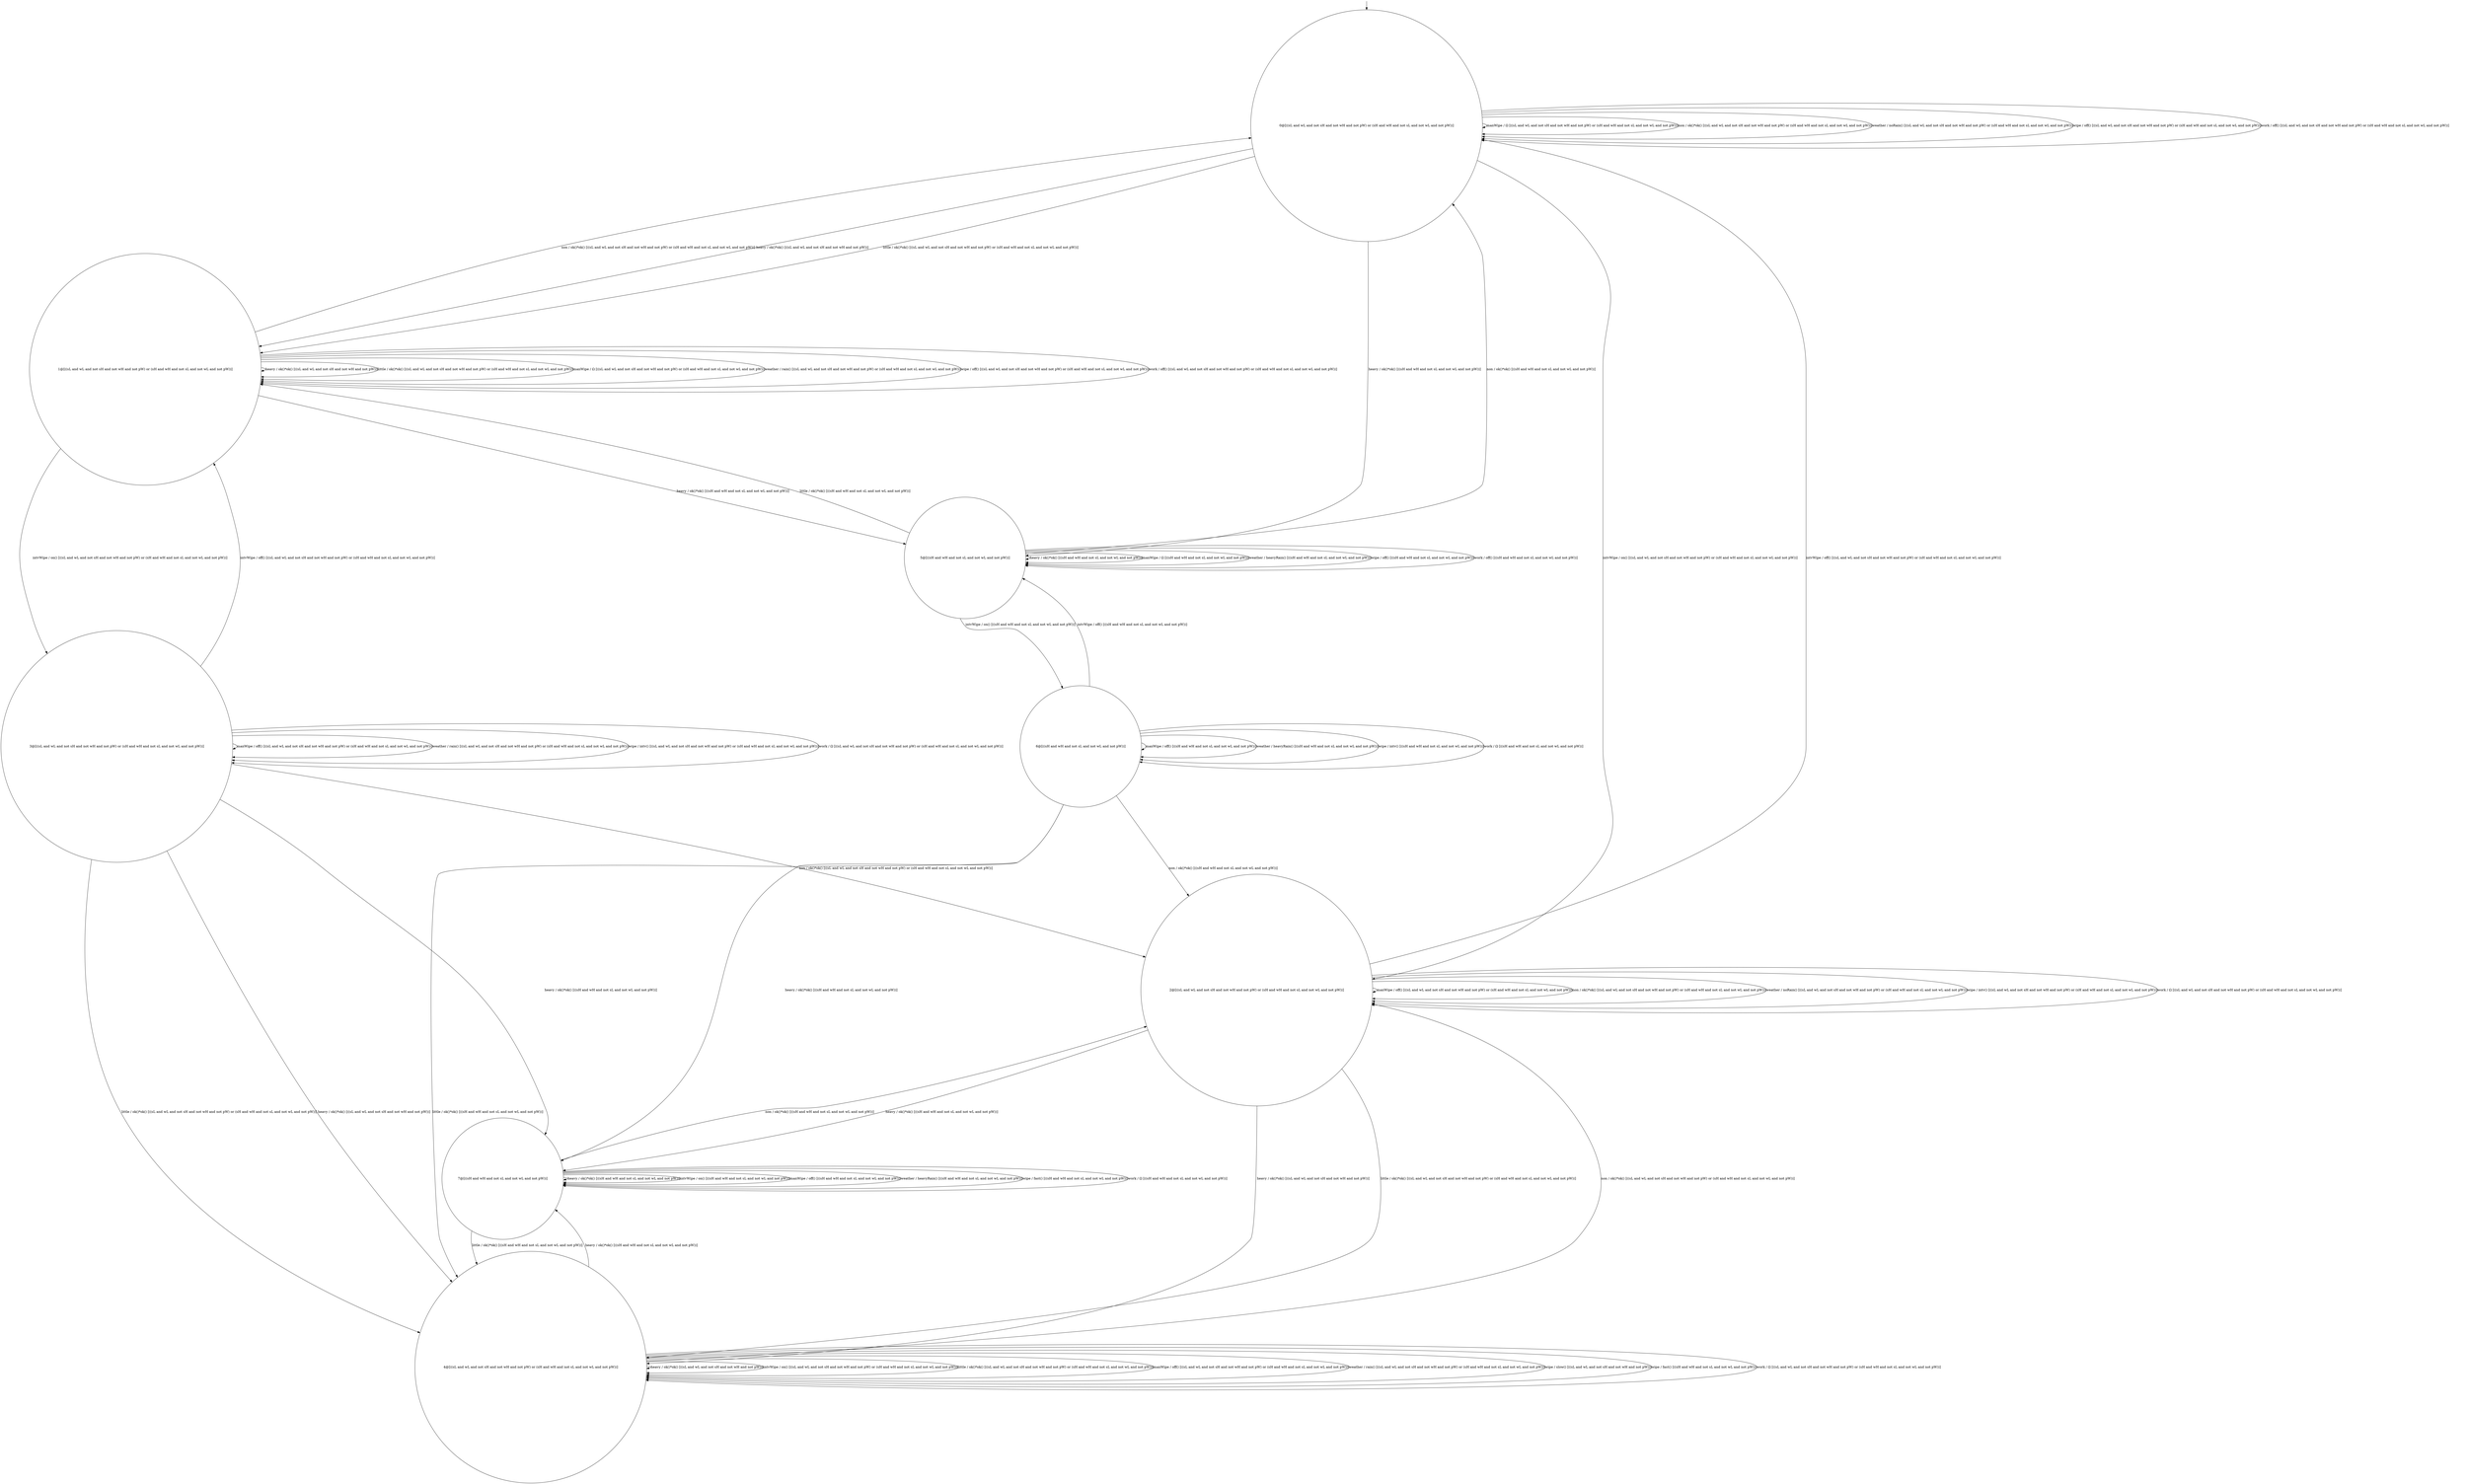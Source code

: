 digraph g {
	edge [lblstyle="above, sloped"];
	s0 [shape="circle" label="0@[((sL and wL and not sH and not wH and not pW) or (sH and wH and not sL and not wL and not pW))]"];
	s1 [shape="circle" label="1@[((sL and wL and not sH and not wH and not pW) or (sH and wH and not sL and not wL and not pW))]"];
	s2 [shape="circle" label="2@[((sL and wL and not sH and not wH and not pW) or (sH and wH and not sL and not wL and not pW))]"];
	s3 [shape="circle" label="3@[((sL and wL and not sH and not wH and not pW) or (sH and wH and not sL and not wL and not pW))]"];
	s4 [shape="circle" label="4@[((sL and wL and not sH and not wH and not pW) or (sH and wH and not sL and not wL and not pW))]"];
	s5 [shape="circle" label="5@[((sH and wH and not sL and not wL and not pW))]"];
	s6 [shape="circle" label="6@[((sH and wH and not sL and not wL and not pW))]"];
	s7 [shape="circle" label="7@[((sH and wH and not sL and not wL and not pW))]"];
	s0 -> s1 [label="heavy / ok()*ok() [((sL and wL and not sH and not wH and not pW))]"];
	s0 -> s5 [label="heavy / ok()*ok() [((sH and wH and not sL and not wL and not pW))]"];
	s0 -> s2 [label="intvWipe / on() [((sL and wL and not sH and not wH and not pW) or (sH and wH and not sL and not wL and not pW))]"];
	s0 -> s1 [label="little / ok()*ok() [((sL and wL and not sH and not wH and not pW) or (sH and wH and not sL and not wL and not pW))]"];
	s0 -> s0 [label="manWipe / Ω [((sL and wL and not sH and not wH and not pW) or (sH and wH and not sL and not wL and not pW))]"];
	s0 -> s0 [label="non / ok()*ok() [((sL and wL and not sH and not wH and not pW) or (sH and wH and not sL and not wL and not pW))]"];
	s0 -> s0 [label="weather / noRain() [((sL and wL and not sH and not wH and not pW) or (sH and wH and not sL and not wL and not pW))]"];
	s0 -> s0 [label="wipe / off() [((sL and wL and not sH and not wH and not pW) or (sH and wH and not sL and not wL and not pW))]"];
	s0 -> s0 [label="work / off() [((sL and wL and not sH and not wH and not pW) or (sH and wH and not sL and not wL and not pW))]"];
	s1 -> s1 [label="heavy / ok()*ok() [((sL and wL and not sH and not wH and not pW))]"];
	s1 -> s5 [label="heavy / ok()*ok() [((sH and wH and not sL and not wL and not pW))]"];
	s1 -> s3 [label="intvWipe / on() [((sL and wL and not sH and not wH and not pW) or (sH and wH and not sL and not wL and not pW))]"];
	s1 -> s1 [label="little / ok()*ok() [((sL and wL and not sH and not wH and not pW) or (sH and wH and not sL and not wL and not pW))]"];
	s1 -> s1 [label="manWipe / Ω [((sL and wL and not sH and not wH and not pW) or (sH and wH and not sL and not wL and not pW))]"];
	s1 -> s0 [label="non / ok()*ok() [((sL and wL and not sH and not wH and not pW) or (sH and wH and not sL and not wL and not pW))]"];
	s1 -> s1 [label="weather / rain() [((sL and wL and not sH and not wH and not pW) or (sH and wH and not sL and not wL and not pW))]"];
	s1 -> s1 [label="wipe / off() [((sL and wL and not sH and not wH and not pW) or (sH and wH and not sL and not wL and not pW))]"];
	s1 -> s1 [label="work / off() [((sL and wL and not sH and not wH and not pW) or (sH and wH and not sL and not wL and not pW))]"];
	s2 -> s7 [label="heavy / ok()*ok() [((sH and wH and not sL and not wL and not pW))]"];
	s2 -> s4 [label="heavy / ok()*ok() [((sL and wL and not sH and not wH and not pW))]"];
	s2 -> s0 [label="intvWipe / off() [((sL and wL and not sH and not wH and not pW) or (sH and wH and not sL and not wL and not pW))]"];
	s2 -> s4 [label="little / ok()*ok() [((sL and wL and not sH and not wH and not pW) or (sH and wH and not sL and not wL and not pW))]"];
	s2 -> s2 [label="manWipe / off() [((sL and wL and not sH and not wH and not pW) or (sH and wH and not sL and not wL and not pW))]"];
	s2 -> s2 [label="non / ok()*ok() [((sL and wL and not sH and not wH and not pW) or (sH and wH and not sL and not wL and not pW))]"];
	s2 -> s2 [label="weather / noRain() [((sL and wL and not sH and not wH and not pW) or (sH and wH and not sL and not wL and not pW))]"];
	s2 -> s2 [label="wipe / intv() [((sL and wL and not sH and not wH and not pW) or (sH and wH and not sL and not wL and not pW))]"];
	s2 -> s2 [label="work / Ω [((sL and wL and not sH and not wH and not pW) or (sH and wH and not sL and not wL and not pW))]"];
	s3 -> s7 [label="heavy / ok()*ok() [((sH and wH and not sL and not wL and not pW))]"];
	s3 -> s4 [label="heavy / ok()*ok() [((sL and wL and not sH and not wH and not pW))]"];
	s3 -> s1 [label="intvWipe / off() [((sL and wL and not sH and not wH and not pW) or (sH and wH and not sL and not wL and not pW))]"];
	s3 -> s4 [label="little / ok()*ok() [((sL and wL and not sH and not wH and not pW) or (sH and wH and not sL and not wL and not pW))]"];
	s3 -> s3 [label="manWipe / off() [((sL and wL and not sH and not wH and not pW) or (sH and wH and not sL and not wL and not pW))]"];
	s3 -> s2 [label="non / ok()*ok() [((sL and wL and not sH and not wH and not pW) or (sH and wH and not sL and not wL and not pW))]"];
	s3 -> s3 [label="weather / rain() [((sL and wL and not sH and not wH and not pW) or (sH and wH and not sL and not wL and not pW))]"];
	s3 -> s3 [label="wipe / intv() [((sL and wL and not sH and not wH and not pW) or (sH and wH and not sL and not wL and not pW))]"];
	s3 -> s3 [label="work / Ω [((sL and wL and not sH and not wH and not pW) or (sH and wH and not sL and not wL and not pW))]"];
	s4 -> s7 [label="heavy / ok()*ok() [((sH and wH and not sL and not wL and not pW))]"];
	s4 -> s4 [label="heavy / ok()*ok() [((sL and wL and not sH and not wH and not pW))]"];
	s4 -> s4 [label="intvWipe / on() [((sL and wL and not sH and not wH and not pW) or (sH and wH and not sL and not wL and not pW))]"];
	s4 -> s4 [label="little / ok()*ok() [((sL and wL and not sH and not wH and not pW) or (sH and wH and not sL and not wL and not pW))]"];
	s4 -> s4 [label="manWipe / off() [((sL and wL and not sH and not wH and not pW) or (sH and wH and not sL and not wL and not pW))]"];
	s4 -> s2 [label="non / ok()*ok() [((sL and wL and not sH and not wH and not pW) or (sH and wH and not sL and not wL and not pW))]"];
	s4 -> s4 [label="weather / rain() [((sL and wL and not sH and not wH and not pW) or (sH and wH and not sL and not wL and not pW))]"];
	s4 -> s4 [label="wipe / slow() [((sL and wL and not sH and not wH and not pW))]"];
	s4 -> s4 [label="wipe / fast() [((sH and wH and not sL and not wL and not pW))]"];
	s4 -> s4 [label="work / Ω [((sL and wL and not sH and not wH and not pW) or (sH and wH and not sL and not wL and not pW))]"];
	s5 -> s5 [label="heavy / ok()*ok() [((sH and wH and not sL and not wL and not pW))]"];
	s5 -> s6 [label="intvWipe / on() [((sH and wH and not sL and not wL and not pW))]"];
	s5 -> s1 [label="little / ok()*ok() [((sH and wH and not sL and not wL and not pW))]"];
	s5 -> s5 [label="manWipe / Ω [((sH and wH and not sL and not wL and not pW))]"];
	s5 -> s0 [label="non / ok()*ok() [((sH and wH and not sL and not wL and not pW))]"];
	s5 -> s5 [label="weather / heavyRain() [((sH and wH and not sL and not wL and not pW))]"];
	s5 -> s5 [label="wipe / off() [((sH and wH and not sL and not wL and not pW))]"];
	s5 -> s5 [label="work / off() [((sH and wH and not sL and not wL and not pW))]"];
	s6 -> s7 [label="heavy / ok()*ok() [((sH and wH and not sL and not wL and not pW))]"];
	s6 -> s5 [label="intvWipe / off() [((sH and wH and not sL and not wL and not pW))]"];
	s6 -> s4 [label="little / ok()*ok() [((sH and wH and not sL and not wL and not pW))]"];
	s6 -> s6 [label="manWipe / off() [((sH and wH and not sL and not wL and not pW))]"];
	s6 -> s2 [label="non / ok()*ok() [((sH and wH and not sL and not wL and not pW))]"];
	s6 -> s6 [label="weather / heavyRain() [((sH and wH and not sL and not wL and not pW))]"];
	s6 -> s6 [label="wipe / intv() [((sH and wH and not sL and not wL and not pW))]"];
	s6 -> s6 [label="work / Ω [((sH and wH and not sL and not wL and not pW))]"];
	s7 -> s7 [label="heavy / ok()*ok() [((sH and wH and not sL and not wL and not pW))]"];
	s7 -> s7 [label="intvWipe / on() [((sH and wH and not sL and not wL and not pW))]"];
	s7 -> s4 [label="little / ok()*ok() [((sH and wH and not sL and not wL and not pW))]"];
	s7 -> s7 [label="manWipe / off() [((sH and wH and not sL and not wL and not pW))]"];
	s7 -> s2 [label="non / ok()*ok() [((sH and wH and not sL and not wL and not pW))]"];
	s7 -> s7 [label="weather / heavyRain() [((sH and wH and not sL and not wL and not pW))]"];
	s7 -> s7 [label="wipe / fast() [((sH and wH and not sL and not wL and not pW))]"];
	s7 -> s7 [label="work / Ω [((sH and wH and not sL and not wL and not pW))]"];
	__start0 [label="" shape="none" width="0" height="0"];
	__start0 -> s0;
}